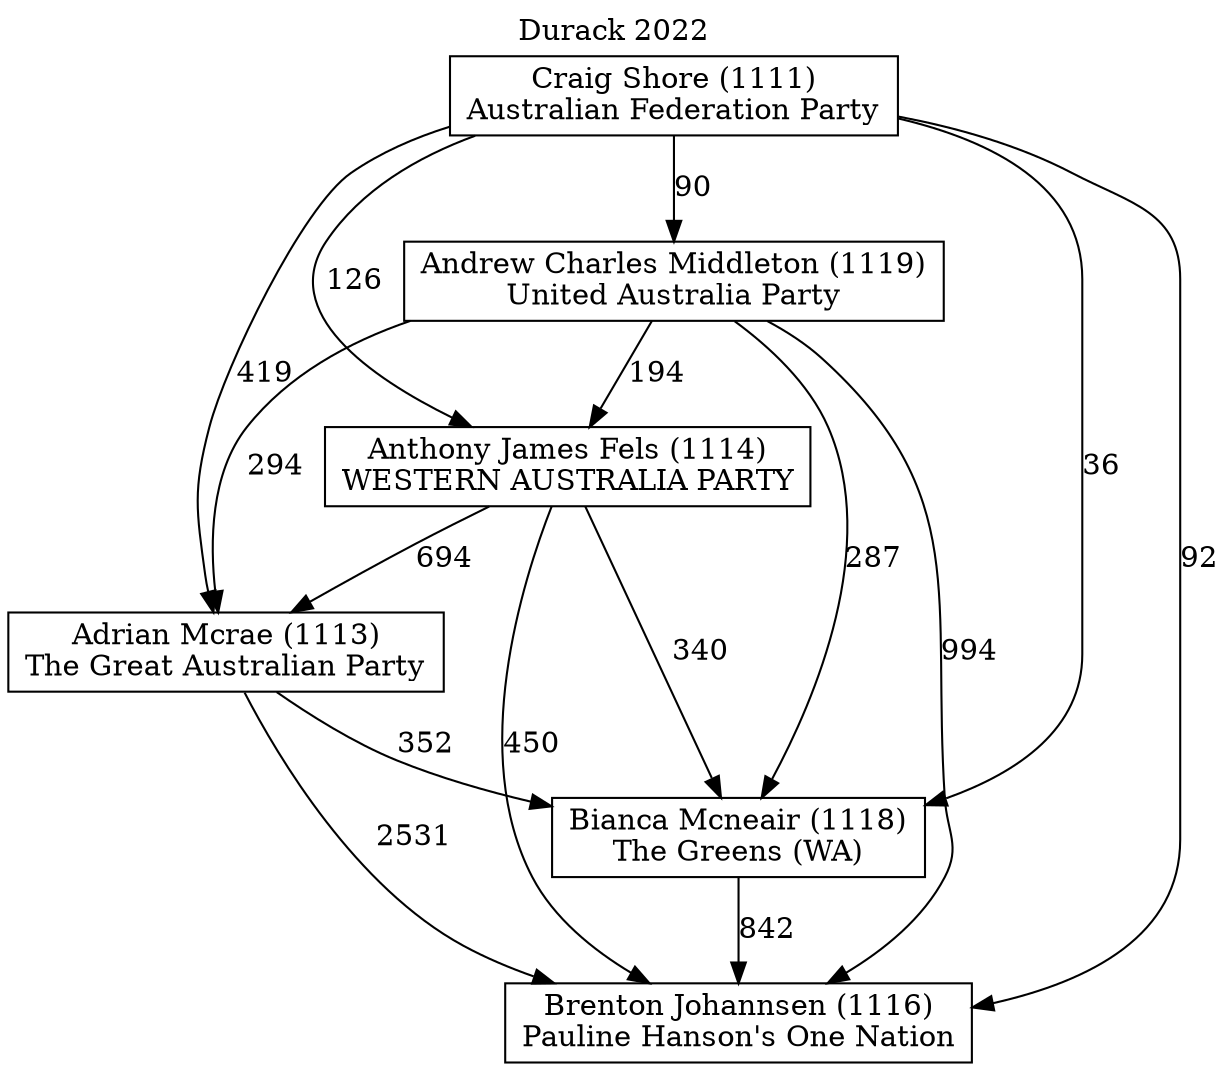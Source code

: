 // House preference flow
digraph "Brenton Johannsen (1116)_Durack_2022" {
	graph [label="Durack 2022" labelloc=t mclimit=10]
	node [shape=box]
	"Anthony James Fels (1114)" [label="Anthony James Fels (1114)
WESTERN AUSTRALIA PARTY"]
	"Adrian Mcrae (1113)" [label="Adrian Mcrae (1113)
The Great Australian Party"]
	"Bianca Mcneair (1118)" [label="Bianca Mcneair (1118)
The Greens (WA)"]
	"Andrew Charles Middleton (1119)" [label="Andrew Charles Middleton (1119)
United Australia Party"]
	"Craig Shore (1111)" [label="Craig Shore (1111)
Australian Federation Party"]
	"Brenton Johannsen (1116)" [label="Brenton Johannsen (1116)
Pauline Hanson's One Nation"]
	"Anthony James Fels (1114)" -> "Adrian Mcrae (1113)" [label=694]
	"Adrian Mcrae (1113)" -> "Brenton Johannsen (1116)" [label=2531]
	"Andrew Charles Middleton (1119)" -> "Anthony James Fels (1114)" [label=194]
	"Craig Shore (1111)" -> "Adrian Mcrae (1113)" [label=419]
	"Andrew Charles Middleton (1119)" -> "Adrian Mcrae (1113)" [label=294]
	"Craig Shore (1111)" -> "Brenton Johannsen (1116)" [label=92]
	"Anthony James Fels (1114)" -> "Brenton Johannsen (1116)" [label=450]
	"Andrew Charles Middleton (1119)" -> "Brenton Johannsen (1116)" [label=994]
	"Craig Shore (1111)" -> "Anthony James Fels (1114)" [label=126]
	"Craig Shore (1111)" -> "Bianca Mcneair (1118)" [label=36]
	"Anthony James Fels (1114)" -> "Bianca Mcneair (1118)" [label=340]
	"Adrian Mcrae (1113)" -> "Bianca Mcneair (1118)" [label=352]
	"Andrew Charles Middleton (1119)" -> "Bianca Mcneair (1118)" [label=287]
	"Craig Shore (1111)" -> "Andrew Charles Middleton (1119)" [label=90]
	"Bianca Mcneair (1118)" -> "Brenton Johannsen (1116)" [label=842]
}
